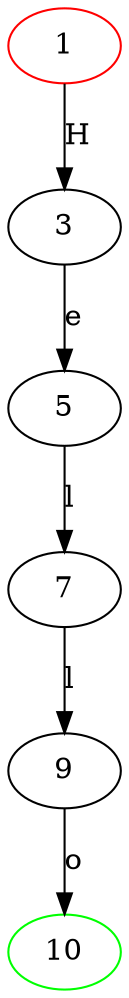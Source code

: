 digraph {
	1 [color="red"]
	1 -> 3 [label="H"]
	3 -> 5 [label="e"]
	5 -> 7 [label="l"]
	7 -> 9 [label="l"]
	10 [color="green"]
	9 -> 10 [label="o"]
	10 [color="green"]
}